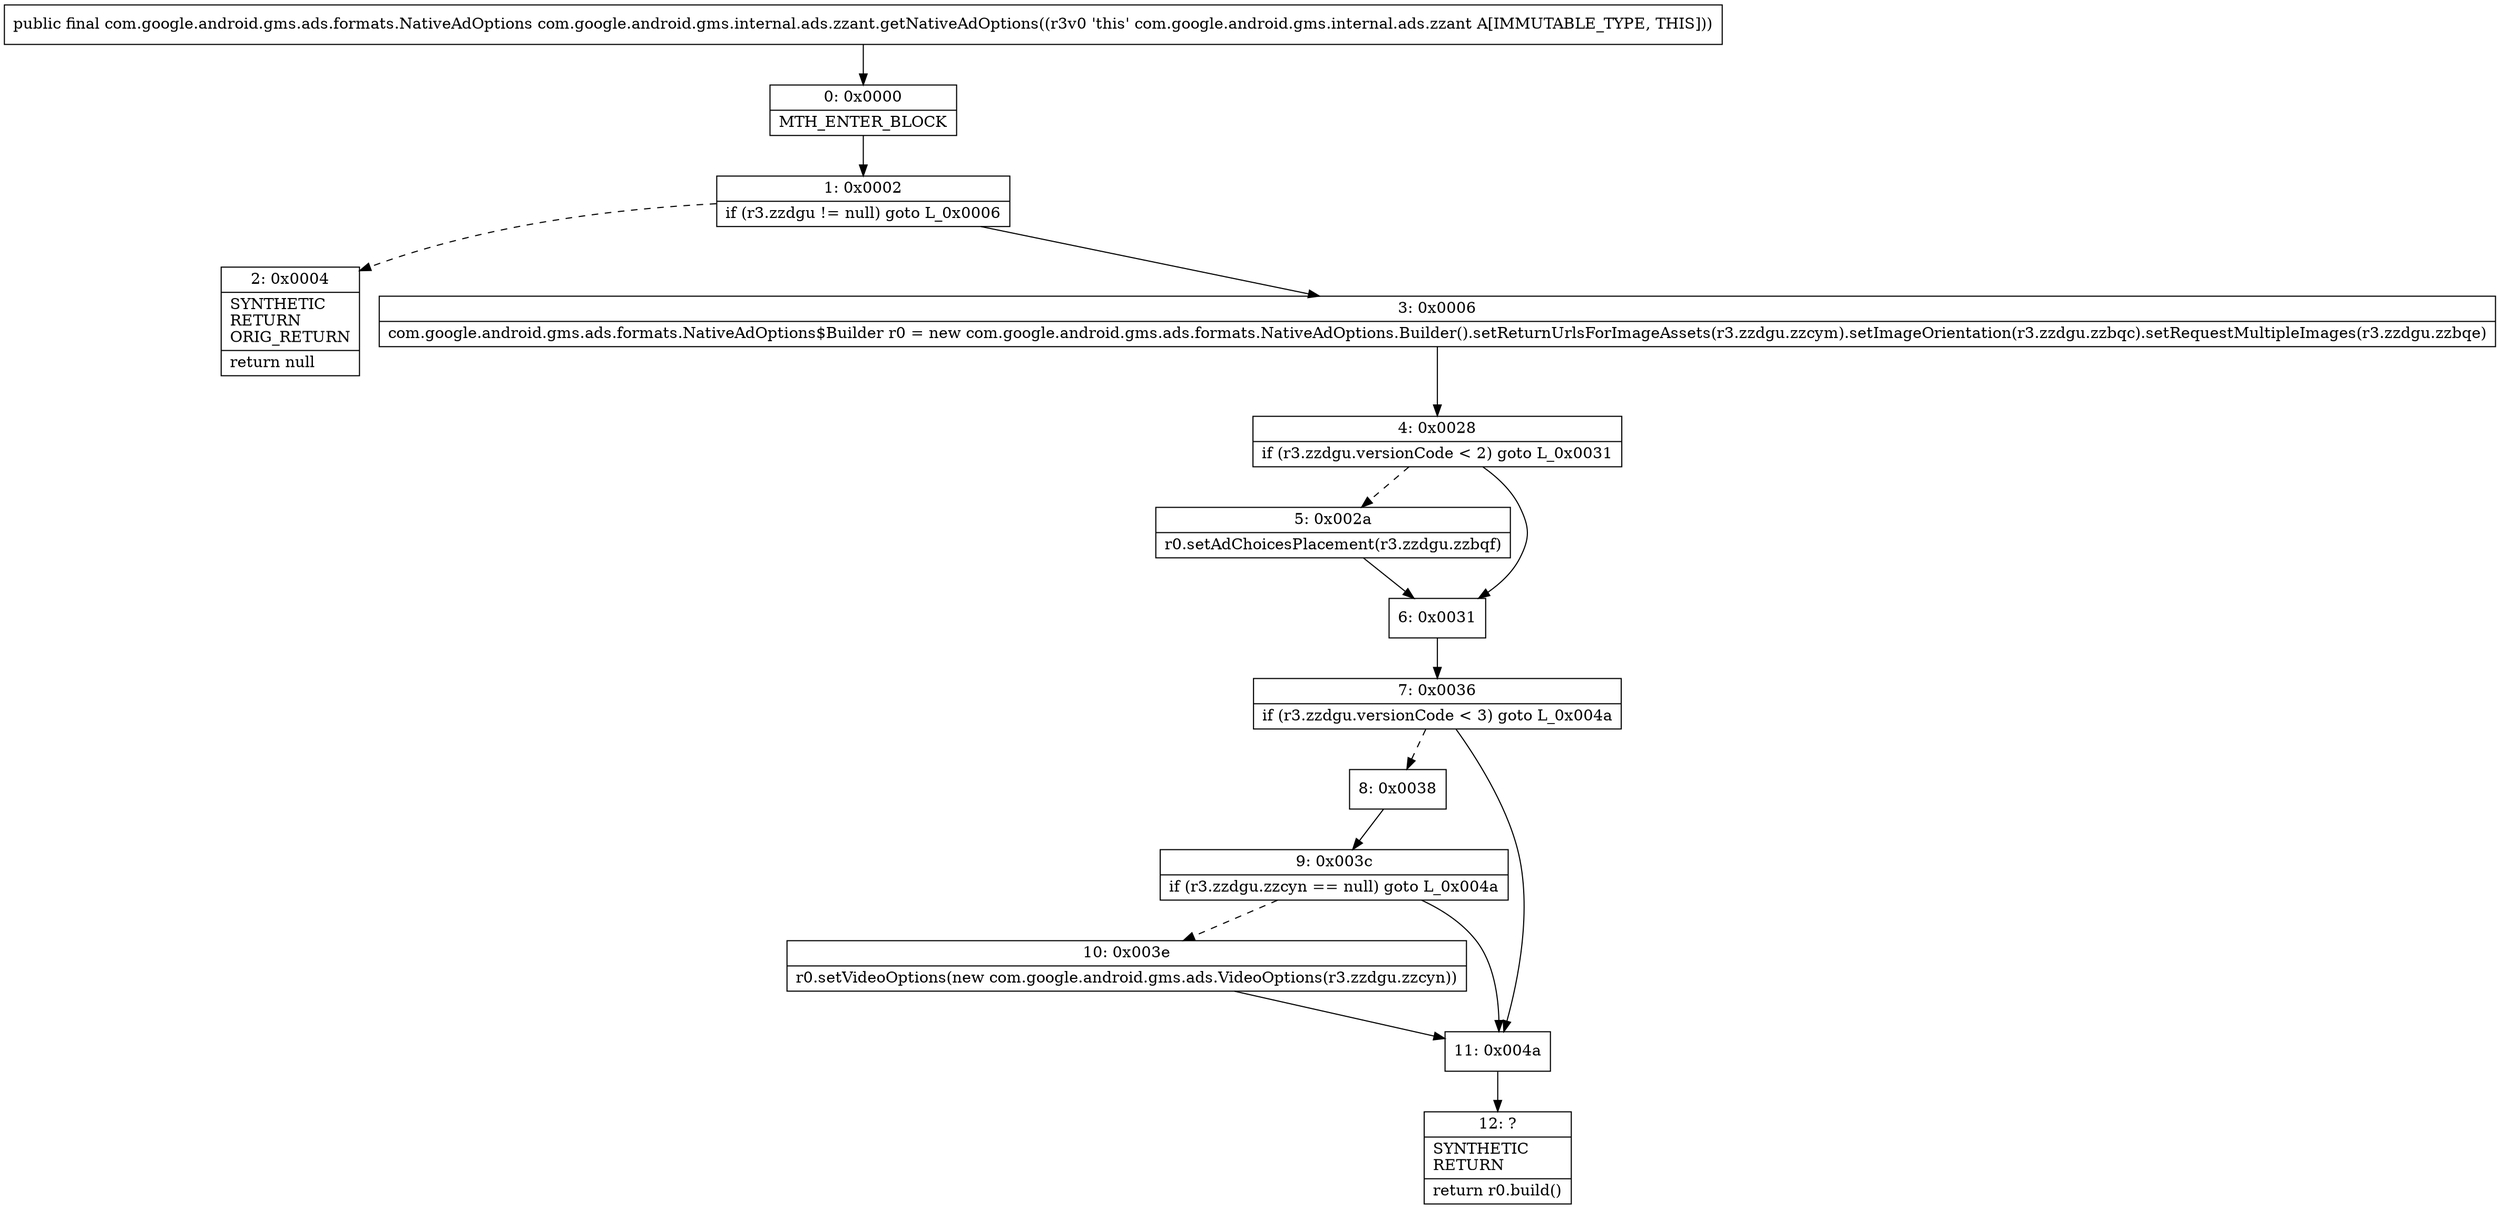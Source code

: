 digraph "CFG forcom.google.android.gms.internal.ads.zzant.getNativeAdOptions()Lcom\/google\/android\/gms\/ads\/formats\/NativeAdOptions;" {
Node_0 [shape=record,label="{0\:\ 0x0000|MTH_ENTER_BLOCK\l}"];
Node_1 [shape=record,label="{1\:\ 0x0002|if (r3.zzdgu != null) goto L_0x0006\l}"];
Node_2 [shape=record,label="{2\:\ 0x0004|SYNTHETIC\lRETURN\lORIG_RETURN\l|return null\l}"];
Node_3 [shape=record,label="{3\:\ 0x0006|com.google.android.gms.ads.formats.NativeAdOptions$Builder r0 = new com.google.android.gms.ads.formats.NativeAdOptions.Builder().setReturnUrlsForImageAssets(r3.zzdgu.zzcym).setImageOrientation(r3.zzdgu.zzbqc).setRequestMultipleImages(r3.zzdgu.zzbqe)\l}"];
Node_4 [shape=record,label="{4\:\ 0x0028|if (r3.zzdgu.versionCode \< 2) goto L_0x0031\l}"];
Node_5 [shape=record,label="{5\:\ 0x002a|r0.setAdChoicesPlacement(r3.zzdgu.zzbqf)\l}"];
Node_6 [shape=record,label="{6\:\ 0x0031}"];
Node_7 [shape=record,label="{7\:\ 0x0036|if (r3.zzdgu.versionCode \< 3) goto L_0x004a\l}"];
Node_8 [shape=record,label="{8\:\ 0x0038}"];
Node_9 [shape=record,label="{9\:\ 0x003c|if (r3.zzdgu.zzcyn == null) goto L_0x004a\l}"];
Node_10 [shape=record,label="{10\:\ 0x003e|r0.setVideoOptions(new com.google.android.gms.ads.VideoOptions(r3.zzdgu.zzcyn))\l}"];
Node_11 [shape=record,label="{11\:\ 0x004a}"];
Node_12 [shape=record,label="{12\:\ ?|SYNTHETIC\lRETURN\l|return r0.build()\l}"];
MethodNode[shape=record,label="{public final com.google.android.gms.ads.formats.NativeAdOptions com.google.android.gms.internal.ads.zzant.getNativeAdOptions((r3v0 'this' com.google.android.gms.internal.ads.zzant A[IMMUTABLE_TYPE, THIS])) }"];
MethodNode -> Node_0;
Node_0 -> Node_1;
Node_1 -> Node_2[style=dashed];
Node_1 -> Node_3;
Node_3 -> Node_4;
Node_4 -> Node_5[style=dashed];
Node_4 -> Node_6;
Node_5 -> Node_6;
Node_6 -> Node_7;
Node_7 -> Node_8[style=dashed];
Node_7 -> Node_11;
Node_8 -> Node_9;
Node_9 -> Node_10[style=dashed];
Node_9 -> Node_11;
Node_10 -> Node_11;
Node_11 -> Node_12;
}

